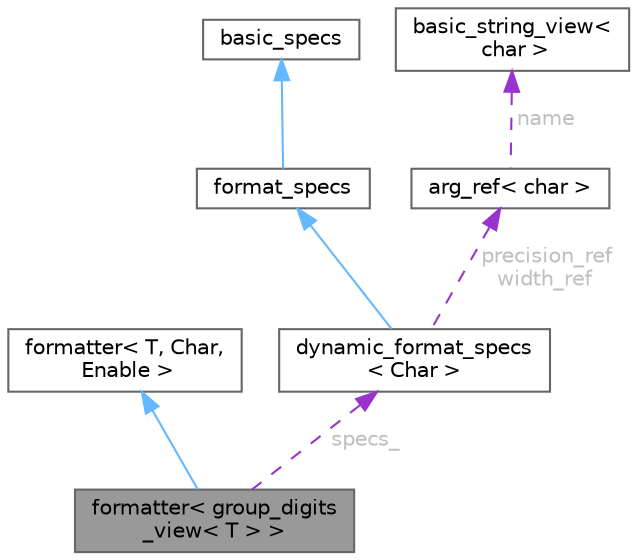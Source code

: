 digraph "formatter&lt; group_digits_view&lt; T &gt; &gt;"
{
 // LATEX_PDF_SIZE
  bgcolor="transparent";
  edge [fontname=Helvetica,fontsize=10,labelfontname=Helvetica,labelfontsize=10];
  node [fontname=Helvetica,fontsize=10,shape=box,height=0.2,width=0.4];
  Node1 [id="Node000001",label="formatter\< group_digits\l_view\< T \> \>",height=0.2,width=0.4,color="gray40", fillcolor="grey60", style="filled", fontcolor="black",tooltip=" "];
  Node2 -> Node1 [id="edge1_Node000001_Node000002",dir="back",color="steelblue1",style="solid",tooltip=" "];
  Node2 [id="Node000002",label="formatter\< T, Char,\l Enable \>",height=0.2,width=0.4,color="gray40", fillcolor="white", style="filled",URL="$structformatter.html",tooltip=" "];
  Node3 -> Node1 [id="edge2_Node000001_Node000003",dir="back",color="darkorchid3",style="dashed",tooltip=" ",label=" specs_",fontcolor="grey" ];
  Node3 [id="Node000003",label="dynamic_format_specs\l\< Char \>",height=0.2,width=0.4,color="gray40", fillcolor="white", style="filled",URL="$structdetail_1_1dynamic__format__specs.html",tooltip=" "];
  Node4 -> Node3 [id="edge3_Node000003_Node000004",dir="back",color="steelblue1",style="solid",tooltip=" "];
  Node4 [id="Node000004",label="format_specs",height=0.2,width=0.4,color="gray40", fillcolor="white", style="filled",URL="$structformat__specs.html",tooltip=" "];
  Node5 -> Node4 [id="edge4_Node000004_Node000005",dir="back",color="steelblue1",style="solid",tooltip=" "];
  Node5 [id="Node000005",label="basic_specs",height=0.2,width=0.4,color="gray40", fillcolor="white", style="filled",URL="$classbasic__specs.html",tooltip=" "];
  Node6 -> Node3 [id="edge5_Node000003_Node000006",dir="back",color="darkorchid3",style="dashed",tooltip=" ",label=" precision_ref\nwidth_ref",fontcolor="grey" ];
  Node6 [id="Node000006",label="arg_ref\< char \>",height=0.2,width=0.4,color="gray40", fillcolor="white", style="filled",URL="$uniondetail_1_1arg__ref.html",tooltip=" "];
  Node7 -> Node6 [id="edge6_Node000006_Node000007",dir="back",color="darkorchid3",style="dashed",tooltip=" ",label=" name",fontcolor="grey" ];
  Node7 [id="Node000007",label="basic_string_view\<\l char \>",height=0.2,width=0.4,color="gray40", fillcolor="white", style="filled",URL="$classbasic__string__view.html",tooltip=" "];
}
